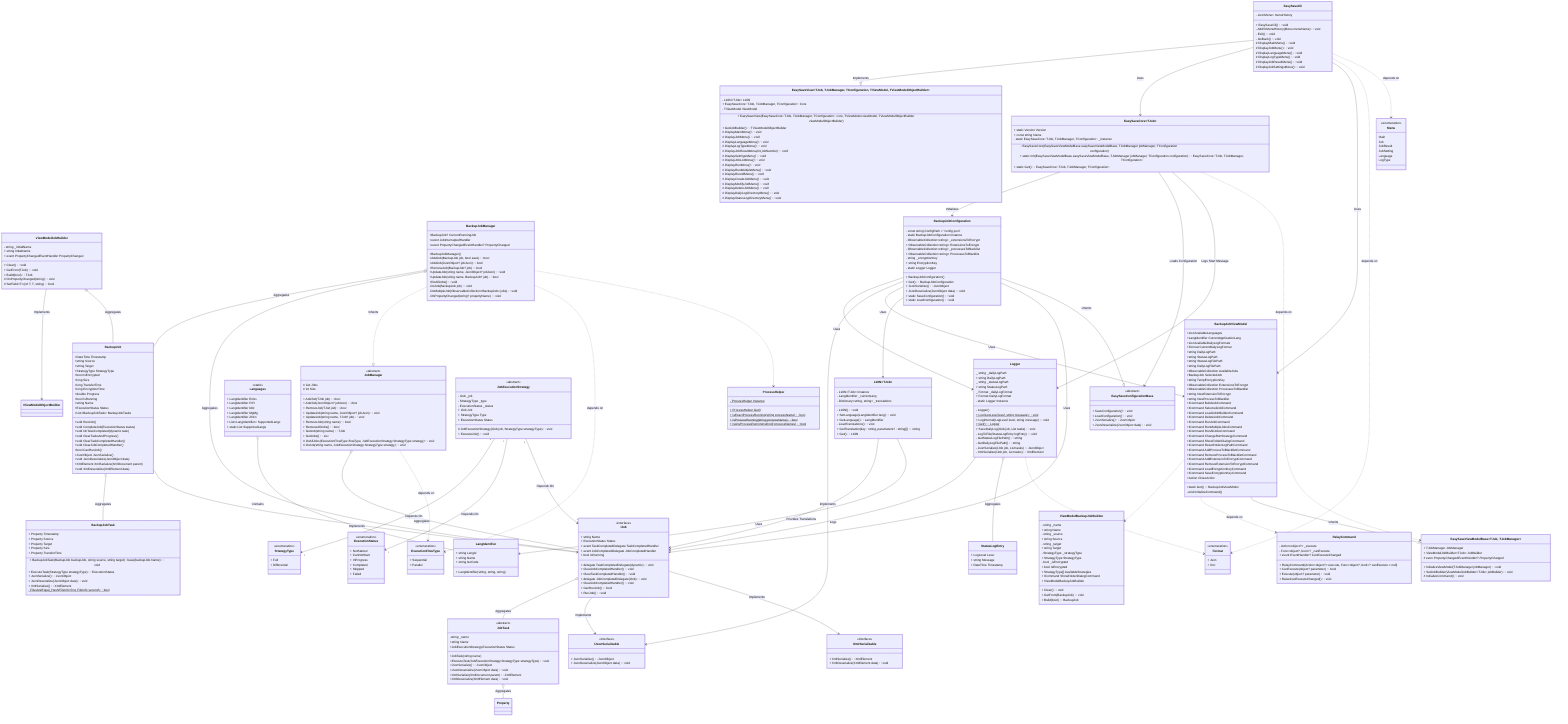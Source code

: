 classDiagram
    class Menu {
        <<enumeration>>
        Main
        Job
        JobResult
        JobSetting
        Language
        LogType
    }

    class EasySaveCli {
        - List~Menu~ menuHistory
        + EasySaveCli() : void
        - AddToMenuHistory(Menu menuName) : void
        - Exit() : void
        - GoBack() : void
        # DisplayMainMenu() : void
        # DisplayJobMenu() : void
        # DisplayLanguageMenu() : void
        # DisplayLogTypeMenu() : void
        # DisplayJobResultMenu() : void
        # DisplayJobSettingsMenu() : void
    }

    class ViewModelJobBuilder {
        - string _initialName
        + string InitialName
        + event PropertyChangedEventHandler PropertyChanged
        + Clear() : void
        + GetFrom(TJob) : void
        + Build(bool) : TJob
        # OnPropertyChanged(string) : void
        # SetField~T~(ref T, T, string) : bool
    }

    class ViewModelBackupJobBuilder {
        - string _name
        + string Name
        - string _source
        + string Source
        - string _target
        + string Target
        - StrategyType _strategyType
        + StrategyType StrategyType
        - bool _isEncrypted
        + bool IsEncrypted
        + StrategyType[] AvailableStrategies
        + ICommand ShowFolderDialogCommand
        + ViewModelBackupJobBuilder
        + Clear() : void
        + GetFrom(BackupJob) : void
        + Build(bool) : BackupJob
    }

    class BackupJob {
        +DateTime Timestamp
        +string Source
        +string Target
        +StrategyType StrategyType
        +bool IsEncrypted
        +long Size
        +long TransferTime
        +long EncryptionTime
        +double Progress
        +bool IsRunning
        +string Name
        +ExecutionStatus Status
        +List~BackupJobTask~ BackupJobTasks
        +void RunJob()
        +void CompleteJob(ExecutionStatus status)
        +void OnTaskCompleted(dynamic task)
        +void ClearTasksAndProgress()
        +void ClearTaskCompletedHandler()
        +void ClearJobCompletedHandler()
        +bool CanRunJob()
        +JsonObject JsonSerialize()
        +void JsonDeserialize(JsonObject data)
        +XmlElement XmlSerialize(XmlDocument parent)
        +void XmlDeserialize(XmlElement data)
    }

    class BackupJobManager {
        +BackupJob? CurrentRunningJob
        +event JobInterruptedHandler
        +BackupJobManager()
        +AddJob(BackupJob job, bool save) : bool
        +AddJob(JsonObject? jobJson) : bool
        +RemoveJob(BackupJob? job) : bool
        +UpdateJob(string name, JsonObject? jobJson) : void
        +UpdateJob(string name, BackupJob? job) : bool
        +DoAllJobs() : void
        +event PropertyChangedEventHandler? PropertyChanged
        -DoJob(BackupJob job) : void
        -DoMultipleJob(ObservableCollection~BackupJob~ jobs) : void
        -OnPropertyChanged(string? propertyName) : void
    }

    class JobManager {
        <<abstract>>
        # List<TJob> Jobs
        # int Size
        + AddJob(TJob job)* : bool
        + AddJob(JsonObject? jobJson)* : bool
        + RemoveJob(TJob job)* : bool
        + UpdateJob(string name, JsonObject? jobJson) : void
        + UpdateJob(string name, TJob? job) : void
        + RemoveJob(string name) : bool
        + RemoveAllJobs() : bool
        + GetJob(string name) : TJob
        + GetJobs() : List<TJob>
        # DoAllJobs(ExecutionFlowType flowType, JobExecutionStrategy.StrategyType strategy)* : void
        # DoJob(string name, JobExecutionStrategy.StrategyType strategy)* : void
    }

    class BackupJobTask {
        + Property Timestamp
        + Property Source
        + Property Target
        + Property Size
        + Property TransferTime
        + BackupJobTask(BackupJob backupJob, string source, string target) : base(backupJob.Name) : void
        + ExecuteTask(StrategyType strategyType) : ExecutionStatus
        + JsonSerialize() : JsonObject
        + JsonDeserialize(JsonObject data) : void
        + XmlSerialize() : XmlElement
        - FilesAreEqual_Hash(FileInfo first, FileInfo second)$ : bool
    }

    class L10N~TJob~ {
        - L10N~TJob~ Instance 
        - LangIdentifier _currentLang
        - Dictionary~string, string~ _translations
        - L10N() : void
        + SetLanguage(LangIdentifier lang) : void
        + GetLanguage() : LangIdentifier
        - LoadTranslations() : void
        + GetTranslation(key : string, parameters? : string[]) : string
        + Get() : L10N<TJob>
    }

    class LangIdentifier {
        + string LangId
        + string Name
        + string IsoCode
        + LangIdentifier(string, string, string)
    }

    class Languages {
        <<static>>
        + LangIdentifier EnUs
        + LangIdentifier FrFr
        + LangIdentifier IdId
        + LangIdentifier MgMg
        + LangIdentifier ZhCn

        + List~LangIdentifier~ SupportedLangs
    }

    %% class LocExtension {
    %%     - string _key
    %%     + string key
    %%     + strig Value
    %%     + LocExtension(string)
    %%     - OnLanguageChanged(object, EventArgs) : void
    %%     + ProvideValue(IServiceProvider) : object
    %%     + event PropertyChangedEventHandler? PropertyChanged
    %%     # OnPropertyChanged(string) : void 
    %% }

    class Format {
        <<enumeration>>
        + Json
        + Xml
    }

    class Logger {
        _ string _dailyLogPath
        + string DailyLogPath
        _ string _statusLogPath
        + string StatusLogPath
        _ Format _dailyLogFormat
        + Format DailyLogFormat
        - static Logger Instance
        - Logger()
        + Log(LogLevel level, string message)$ : void
        + LogInternal(LogLevel level, string message) : void
        + Get()$ : Logger
        + SaveDailyLog(IJob job, List<JobTask> tasks) : void
        - LogToFile(StatusLogEntry logEntry) : void
        - GetStatusLogFilePath() : string
        - GetDailyLogFilePath() : string
        - JsonSerialize(IJob job, List<JobTask> tasks) : JsonObject
        - XmlSerialize(IJob job, List<JobTask> tasks) : XmlElement
    }

    class StatusLogEntry {
        + LogLevel Level
        + string Message
        + DateTime Timestamp
    }

    class JobExecutionStrategy {
        <<abstract>>
        - IJob _job
        - StrategyType _type
        - ExecutionStatus _status
        + IJob Job
        + StrategyType Type
        + ExecutionStatus Status
        # JobExecutionStrategy(IJob job, StrategyType strategyType) : void
        + ExecuteJob()* : void
    }

    class StrategyType {
        <<enumeration>>
        + Full
        + Differential
    }

    class ExecutionStatus {
        <<enumeration>>
        + NotStarted
        + CanNotStart
        + InProgress
        + Completed
        + Skipped
        + Failed
    }

    class JobTask {
        <<abstract>>
        -string _name
        +string Name
        +JobExecutionStrategy.ExecutionStatus Status
        +JobTask(string name)
        +ExecuteTask(JobExecutionStrategy.StrategyType strategyType)* : void
        +JsonSerialize()* : JsonObject
        +JsonDeserialize(JsonObject data)* : void
        +XmlSerialize(XmlDocument parent)* : XmlElement
        +XmlDeserialize(XmlElement data)* : void
    }

    class ProcessHelper {
        - ProcessHelper Instance$
        + ProcessHelper Get()$
        + IsExactProcessRunning(string processName)$ : bool
        + IsProcessRunning(string processName)$ : bool
        + IsAnyProcessRunning(string[] processNames)$ : bool
    }

    class EasySaveConfigurationBase {
        <<abstract>>
        + SaveConfiguration()* : void
        + LoadConfiguration()* : void
        + JsonSerialize()* : JsonObject
        + JsonDeserialize(JsonObject data)* : void
    }

    class BackupJobConfiguration {
        - const string ConfigPath = "config.json"
        - static BackupJobConfiguration Instance
        - ObservableCollection~string~ _extensionsToEncrypt
        + ObservableCollection~string~ ExtensionsToEncrypt
        - ObservableCollection~string~ _processesToBlacklist
        + ObservableCollection~string~ ProcessesToBlacklist
        - string _encryptionKey
        + string EncryptionKey
        + BackupJobConfiguration()
        + Get() : BackupJobConfiguration
        - static Logger Logger
        + JsonSerialize() : JsonObject
        + JsonDeserialize(JsonObject data) : void
        + static SaveConfiguration() : void
        + static LoadConfiguration() : void
    }

    class ExecutionFlowType {
        <<enumeration>>
        + Sequential
        + Parallel
    }

    class Languages {
        + static List<LangIdentifier> SupportedLangs
    }

    class IJob {
        <<interface>>
        + string Name
        + ExecutionStatus Status
        + delegate TaskCompletedDelegate(dynamic) : void 
        + event TaskCompletedDelegate TaskCompletedHandler
        + ClearJobCompletedHandler() : void 
        + ClearTaskCompletedHandler() : void
        + delegate JobCompletedDelegate(IJob) : void 
        + event JobCompletedDelegate JobCompletedHandler
        + ClearJobCompletedHandler() : void 
        + bool IsRunning
        + CanRunJob() : bool
        + RunJob() : void
    }

    class IJsonSerializable {
        <<interface>>
        + JsonSerialize() : JsonObject
        + JsonDeserialize(JsonObject data) : void
    }

    class IXmlSerializable {
        <<interface>>
        + XmlSerialize() : XmlElement
        + XmlDeserialize(XmlElement data) : void
    }

    class RelayCommand {
        - Action~object?~ _execute
        - Func~object?, bool~? _canExecute
        + RelayCommand(Action~object?~ execute, Func~object?, bool~? canExecute = null)
        + CanExecute(object? parameter) : bool
        + Execute(object? parameter) : void
        + event EventHandler? CanExecuteChanged
        + RaiseCanExecuteChanged() : void
    }

    class EasySaveViewModelBase~TJob, TJobManager~ {
        + TJobManager JobManager
        + ViewModelJobBuilder~TJob~ JobBuilder
        + InitializeViewModel(TJobManager jobManager) : void
        + SetJobBuilder(ViewModelJobBuilder~TJob~ jobBuilder) : void
        # InitializeCommand()* : void
        # even PropertyChangedEventHandler? PropertyChanged*
    }

    class EasySaveView~TJob, TJobManager, TConfiguration, TViewModel, TViewModelObjectBuilder~ {
        - L10N~TJob~ L10N
        + EasySaveCore~TJob, TJobManager, TConfiguration~ Core
        - TViewModel ViewModel
        + EasySaveView(EasySaveCore~TJob, TJobManager, TConfiguration~ core, TViewModel viewModel, TViewModelObjectBuilder viewModelObjectBuilder)
        + GetJobBuilder() : TViewModelObjectBuilder
        # DisplayMainMenu()* : void
        # DisplayJobMenu()* : void
        # DisplayLanguageMenu()* : void
        # DisplayLogTypeMenu()* : void
        # DisplayJobResultMenu(int jobNumber)* : void
        # DisplaySettingsMenu()* : void
        # DisplayJobListMenu()* : void
        # DisplayRunMenu()* : void
        # DisplayRunMultipleMenu()* : void
        # DisplayRunAllMenu()* : void
        # DisplayCreateJobMenu()* : void
        # DisplayModifyJobMenu()* : void
        # DisplayDeleteJobMenu()* : void
        # DisplayDailyLogDirectoryMenu()* : void
        # DisplayStatusLogDirectoryMenu()* : void
    }

    class BackupJobViewModel {
        +static Get() : BackupJobViewModel
        +List<LangIdentifier> AvailableLanguages
        +LangIdentifier CurrentApplicationLang
        +List<Format> AvailableDailyLogFormats
        +Format CurrentDailyLogFormat
        +string DailyLogPath
        +string StatusLogPath
        +string StatusLogFilePath
        +string DailyLogFilePath
        +ObservableCollection<BackupJob> AvailableJobs
        +BackupJob SelectedJob
        +string TempEncryptionKey
        +ObservableCollection<string> ExtensionsToEncrypt
        +ObservableCollection<string> ProcessesToBlacklist
        +string NewExtensionToEncrypt
        +string NewProcessToBlacklist
        +ICommand BuildJobCommand
        +ICommand SelectedJobCommand
        +ICommand LoadJobInBuilderCommand
        +ICommand DeleteJobCommand
        +ICommand RunJobCommand
        +ICommand RunMultipleJobsCommand
        +ICommand RunAllJobsCommand
        +ICommand ChangeRunStrategyCommand
        +ICommand ShowFolderDialogCommand
        +ICommand ResetFolderLogPathCommand
        +ICommand AddProcessToBlacklistCommand
        +ICommand RemoveProcessToBlacklistCommand
        +ICommand AddExtensionToEncryptCommand
        +ICommand RemoveExtensionToEncryptCommand
        +ICommand LoadEncryptionKeyCommand
        +ICommand SaveEncryptionKeyCommand
        +Action CloseAction
        -void InitializeCommand()
    }

    class EasySaveCore~TJob~ {
        + static Version Version
        + const string Name
        - static EasySaveCore~TJob, TJobManager, TConfiguration~ _instance
        - EasySaveCore(EasySaveViewModelBase<TJob, TJobManager> easySaveViewModelBase, TJobManager jobManager, TConfiguration configuration)
        + static Init(EasySaveViewModelBase<TJob, TJobManager> easySaveViewModelBase, TJobManager jobManager, TConfiguration configuration) : EasySaveCore~TJob, TJobManager, TConfiguration~
        + static Get() : EasySaveCore~TJob, TJobManager, TConfiguration~
    }

    %% Relationships
    ViewModelJobBuilder --> IViewModelObjectBuilder : Implements
    ViewModelJobBuilder o-- BackupJob : Aggregates
    BackupJobManager o-- BackupJob : Aggregates
    BackupJob o-- BackupJobTask : Aggregates
    BackupJob --> IJob : Implements
    BackupJobManager o-- IJob : Aggregates
    BackupJobManager ..|> JobManager : Inherits
    Logger --> IJob : Logs
    L10N --> IJob : Provides Translations
    L10N --> LangIdentifier : Uses
    Languages o-- LangIdentifier : Contains
    JobTask o-- Property : Aggregates
    IJob o-- JobTask : Aggregates
    JobManager o-- IJob : Aggregates
    JobManager ..> ExecutionFlowType : depends on
    BackupJobManager ..> ExecutionFlowType : depends on
    Logger o-- StatusLogEntry : Aggregates
    Logger ..> Format : depends on
    IJob --> IJsonSerializable : Implements
    IJob --> IXmlSerializable : Implements
    JobExecutionStrategy "1" --> "1" StrategyType : Depends On
    JobExecutionStrategy "1" --> "1" ExecutionStatus : Depends On
    JobExecutionStrategy "1" --> "1" IJob : Depends On
    BackupJobConfiguration --> Logger~TJob~ : Uses
    BackupJobConfiguration --> IJsonSerializable : Implements
    BackupJobConfiguration --> BackupJobViewModel~TJob~ : Uses
    BackupJobConfiguration --> L10N~TJob~ : Uses
    BackupJobConfiguration --> IJob : Uses
    EasySaveCore~TJob, TJobManager, TConfiguration~ --> BackupJobConfiguration : Initializes
    EasySaveCore~TJob, TJobManager, TConfiguration~ --> EasySaveConfigurationBase : Loads Configuration
    EasySaveCore~TJob, TJobManager, TConfiguration~ --> Logger~TJob~ : Logs Start Message
    EasySaveCli --|> EasySaveView~TJob~ : Implements
    EasySaveCli --> EasySaveCore~TJob, TJobManager, TConfiguration~ : Uses
    EasySaveCli --> BackupJobViewModel~TJob~ : Uses
    EasySaveCli ..> Format : depends on
    EasySaveCli ..> Menu : depends on
    BackupJobViewModel ..> ViewModelBackupJobBuilder
    BackupJobManager ..> ProcessHelper
    BackupJobConfiguration --|> EasySaveConfigurationBase : inherits
    BackupJobViewModel ..> RelayCommand : depends on
    BackupJobViewModel --|> EasySaveViewModelBase : inherits
    EasySaveCore ..> EasySaveViewModelBase : depends on